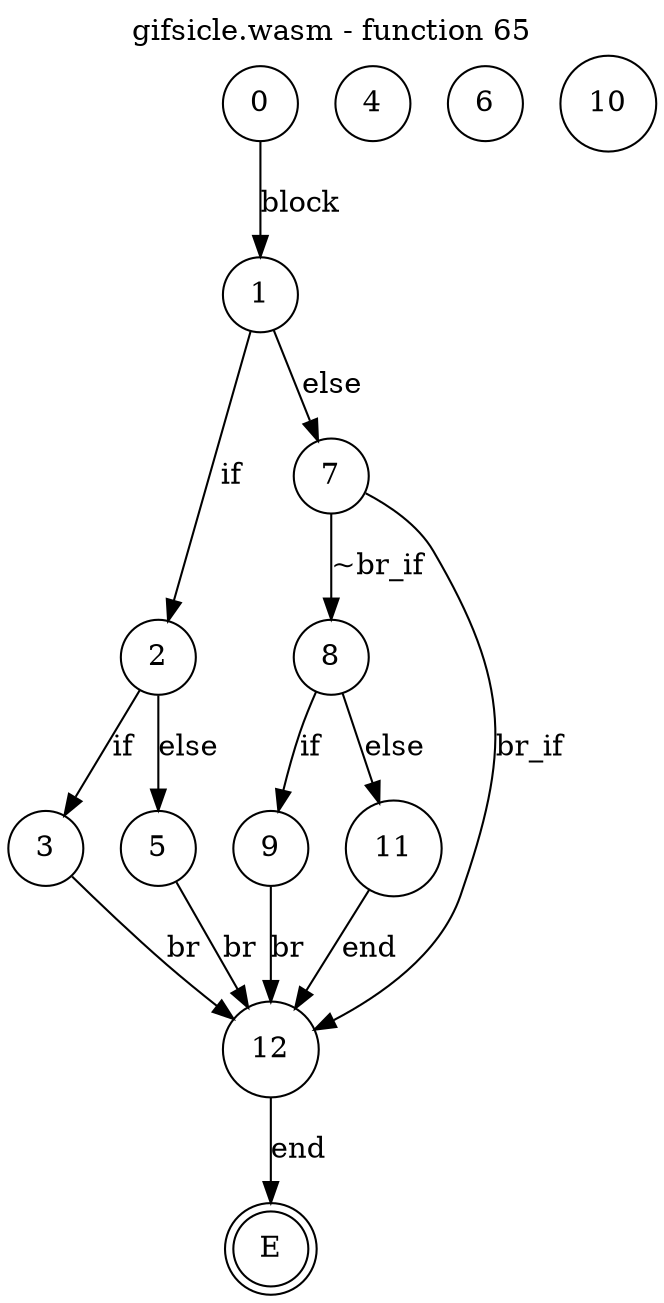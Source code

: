 digraph finite_state_machine {
    label = "gifsicle.wasm - function 65"
    labelloc =  t
    labelfontsize = 16
    labelfontcolor = black
    labelfontname = "Helvetica"
    node [shape = doublecircle]; E ;
node [shape=circle, fontcolor=black, style="", label="0"]0
node [shape=circle, fontcolor=black, style="", label="1"]1
node [shape=circle, fontcolor=black, style="", label="2"]2
node [shape=circle, fontcolor=black, style="", label="3"]3
node [shape=circle, fontcolor=black, style="", label="4"]4
node [shape=circle, fontcolor=black, style="", label="5"]5
node [shape=circle, fontcolor=black, style="", label="6"]6
node [shape=circle, fontcolor=black, style="", label="7"]7
node [shape=circle, fontcolor=black, style="", label="8"]8
node [shape=circle, fontcolor=black, style="", label="9"]9
node [shape=circle, fontcolor=black, style="", label="10"]10
node [shape=circle, fontcolor=black, style="", label="11"]11
node [shape=circle, fontcolor=black, style="", label="12"]12
node [shape=circle, fontcolor=black, style="", label="E"]E
    0 -> 1[label="block"];
    1 -> 2[label="if"];
    1 -> 7[label="else"];
    2 -> 3[label="if"];
    2 -> 5[label="else"];
    3 -> 12[label="br"];
    5 -> 12[label="br"];
    7 -> 8[label="~br_if"];
    7 -> 12[label="br_if"];
    8 -> 9[label="if"];
    8 -> 11[label="else"];
    9 -> 12[label="br"];
    11 -> 12[label="end"];
    12 -> E[label="end"];
}
